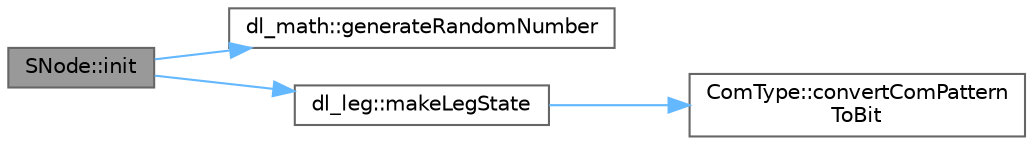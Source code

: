 digraph "SNode::init"
{
 // LATEX_PDF_SIZE
  bgcolor="transparent";
  edge [fontname=Helvetica,fontsize=10,labelfontname=Helvetica,labelfontsize=10];
  node [fontname=Helvetica,fontsize=10,shape=box,height=0.2,width=0.4];
  rankdir="LR";
  Node1 [id="Node000001",label="SNode::init",height=0.2,width=0.4,color="gray40", fillcolor="grey60", style="filled", fontcolor="black",tooltip="初期化関数"];
  Node1 -> Node2 [id="edge1_Node000001_Node000002",color="steelblue1",style="solid",tooltip=" "];
  Node2 [id="Node000002",label="dl_math::generateRandomNumber",height=0.2,width=0.4,color="grey40", fillcolor="white", style="filled",URL="$namespacedl__math.html#a53fdfc3c2aa4eba64fa79506aa645bb7",tooltip="指定した範囲内の乱数を生成する．"];
  Node1 -> Node3 [id="edge2_Node000001_Node000003",color="steelblue1",style="solid",tooltip=" "];
  Node3 [id="Node000003",label="dl_leg::makeLegState",height=0.2,width=0.4,color="grey40", fillcolor="white", style="filled",URL="$namespacedl__leg.html#ae6cda3d2627d7b423793a243f8cb77e9",tooltip="脚状態を作成して返す関数．脚状態は重心パターン，脚の接地・遊脚，離散化した脚位置のデータが含まれる．"];
  Node3 -> Node4 [id="edge3_Node000003_Node000004",color="steelblue1",style="solid",tooltip=" "];
  Node4 [id="Node000004",label="ComType::convertComPattern\lToBit",height=0.2,width=0.4,color="grey40", fillcolor="white", style="filled",URL="$namespace_com_type.html#ad68857d4fdd3fc1a4c31631655e388a4",tooltip="重心パターンをbitに変換する関数"];
}
